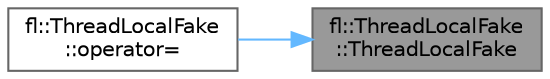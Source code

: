 digraph "fl::ThreadLocalFake::ThreadLocalFake"
{
 // INTERACTIVE_SVG=YES
 // LATEX_PDF_SIZE
  bgcolor="transparent";
  edge [fontname=Helvetica,fontsize=10,labelfontname=Helvetica,labelfontsize=10];
  node [fontname=Helvetica,fontsize=10,shape=box,height=0.2,width=0.4];
  rankdir="RL";
  Node1 [id="Node000001",label="fl::ThreadLocalFake\l::ThreadLocalFake",height=0.2,width=0.4,color="gray40", fillcolor="grey60", style="filled", fontcolor="black",tooltip=" "];
  Node1 -> Node2 [id="edge1_Node000001_Node000002",dir="back",color="steelblue1",style="solid",tooltip=" "];
  Node2 [id="Node000002",label="fl::ThreadLocalFake\l::operator=",height=0.2,width=0.4,color="grey40", fillcolor="white", style="filled",URL="$dd/dfc/classfl_1_1_thread_local_fake_ae6cdfcc6d400ed7833cca605c9ac76ce.html#ae6cdfcc6d400ed7833cca605c9ac76ce",tooltip=" "];
}
